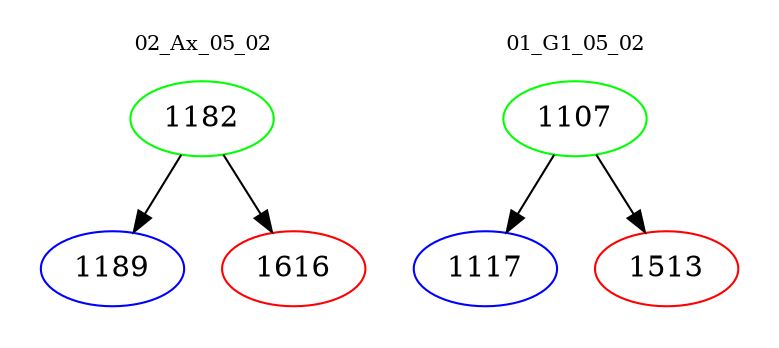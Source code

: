 digraph{
subgraph cluster_0 {
color = white
label = "02_Ax_05_02";
fontsize=10;
T0_1182 [label="1182", color="green"]
T0_1182 -> T0_1189 [color="black"]
T0_1189 [label="1189", color="blue"]
T0_1182 -> T0_1616 [color="black"]
T0_1616 [label="1616", color="red"]
}
subgraph cluster_1 {
color = white
label = "01_G1_05_02";
fontsize=10;
T1_1107 [label="1107", color="green"]
T1_1107 -> T1_1117 [color="black"]
T1_1117 [label="1117", color="blue"]
T1_1107 -> T1_1513 [color="black"]
T1_1513 [label="1513", color="red"]
}
}
